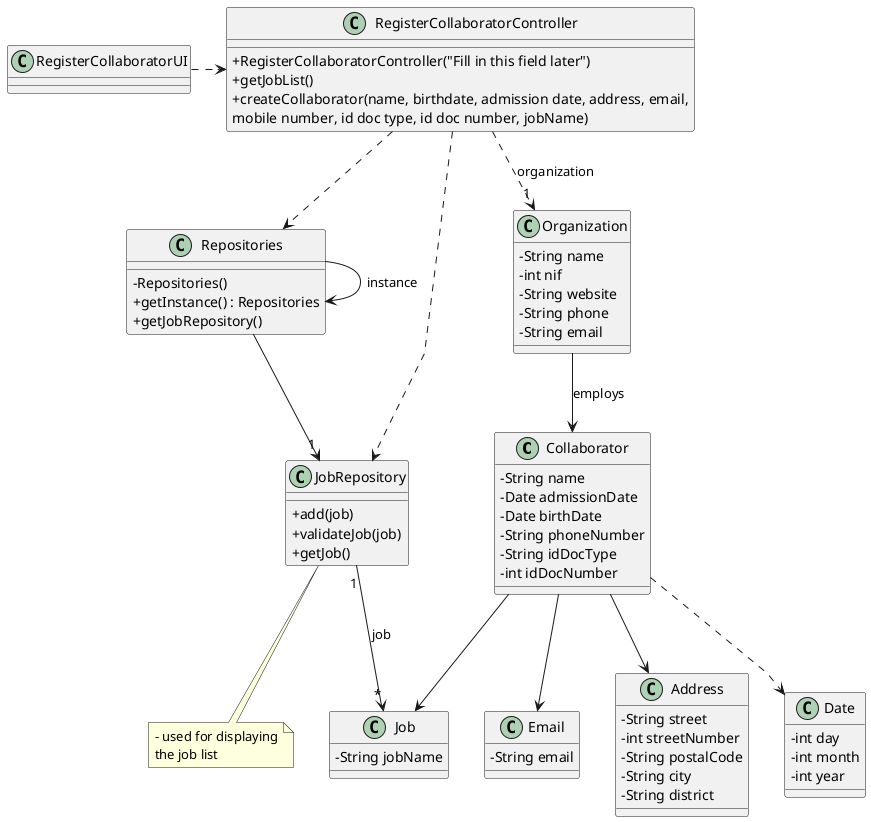 @startuml
'skinparam monochrome true
skinparam packageStyle rectangle
skinparam shadowing false
skinparam linetype polyline
'skinparam linetype orto

skinparam classAttributeIconSize 0


class Collaborator {
     - String name
     - Date admissionDate
     - Date birthDate
     - String phoneNumber
     - String idDocType
     - int idDocNumber
}

class Job {
    - String jobName
}

class Date {
    - int day
    - int month
    - int year
}

class Organization {
    - String name
    - int nif
    - String website
    - String phone
    - String email
}

class JobRepository {
    + add(job)
    + validateJob(job)
    + getJob()
}

class Repositories {
    - Repositories()
    + getInstance() : Repositories
    + getJobRepository()
}

note bottom of JobRepository
    - used for displaying
    the job list
end note

class RegisterCollaboratorController {
    + RegisterCollaboratorController("Fill in this field later")
    + getJobList()
    + createCollaborator(name, birthdate, admission date, address, email,\nmobile number, id doc type, id doc number, jobName)
}

class RegisterCollaboratorUI {
}

class Email{
    - String email
}

class Address{
    - String street
    - int streetNumber
    - String postalCode
    - String city
    - String district

}

RegisterCollaboratorUI .right.> RegisterCollaboratorController
RegisterCollaboratorController ..> "1" Organization : organization
Organization -down-> Collaborator : employs
RegisterCollaboratorController ..> JobRepository
JobRepository "1"-->"*" Job : job
Collaborator --> Job
Collaborator --> Email
Collaborator --> Address
Collaborator ..> Date
RegisterCollaboratorController ..> Repositories
Repositories --> "1" JobRepository
Repositories -> Repositories : instance


@enduml